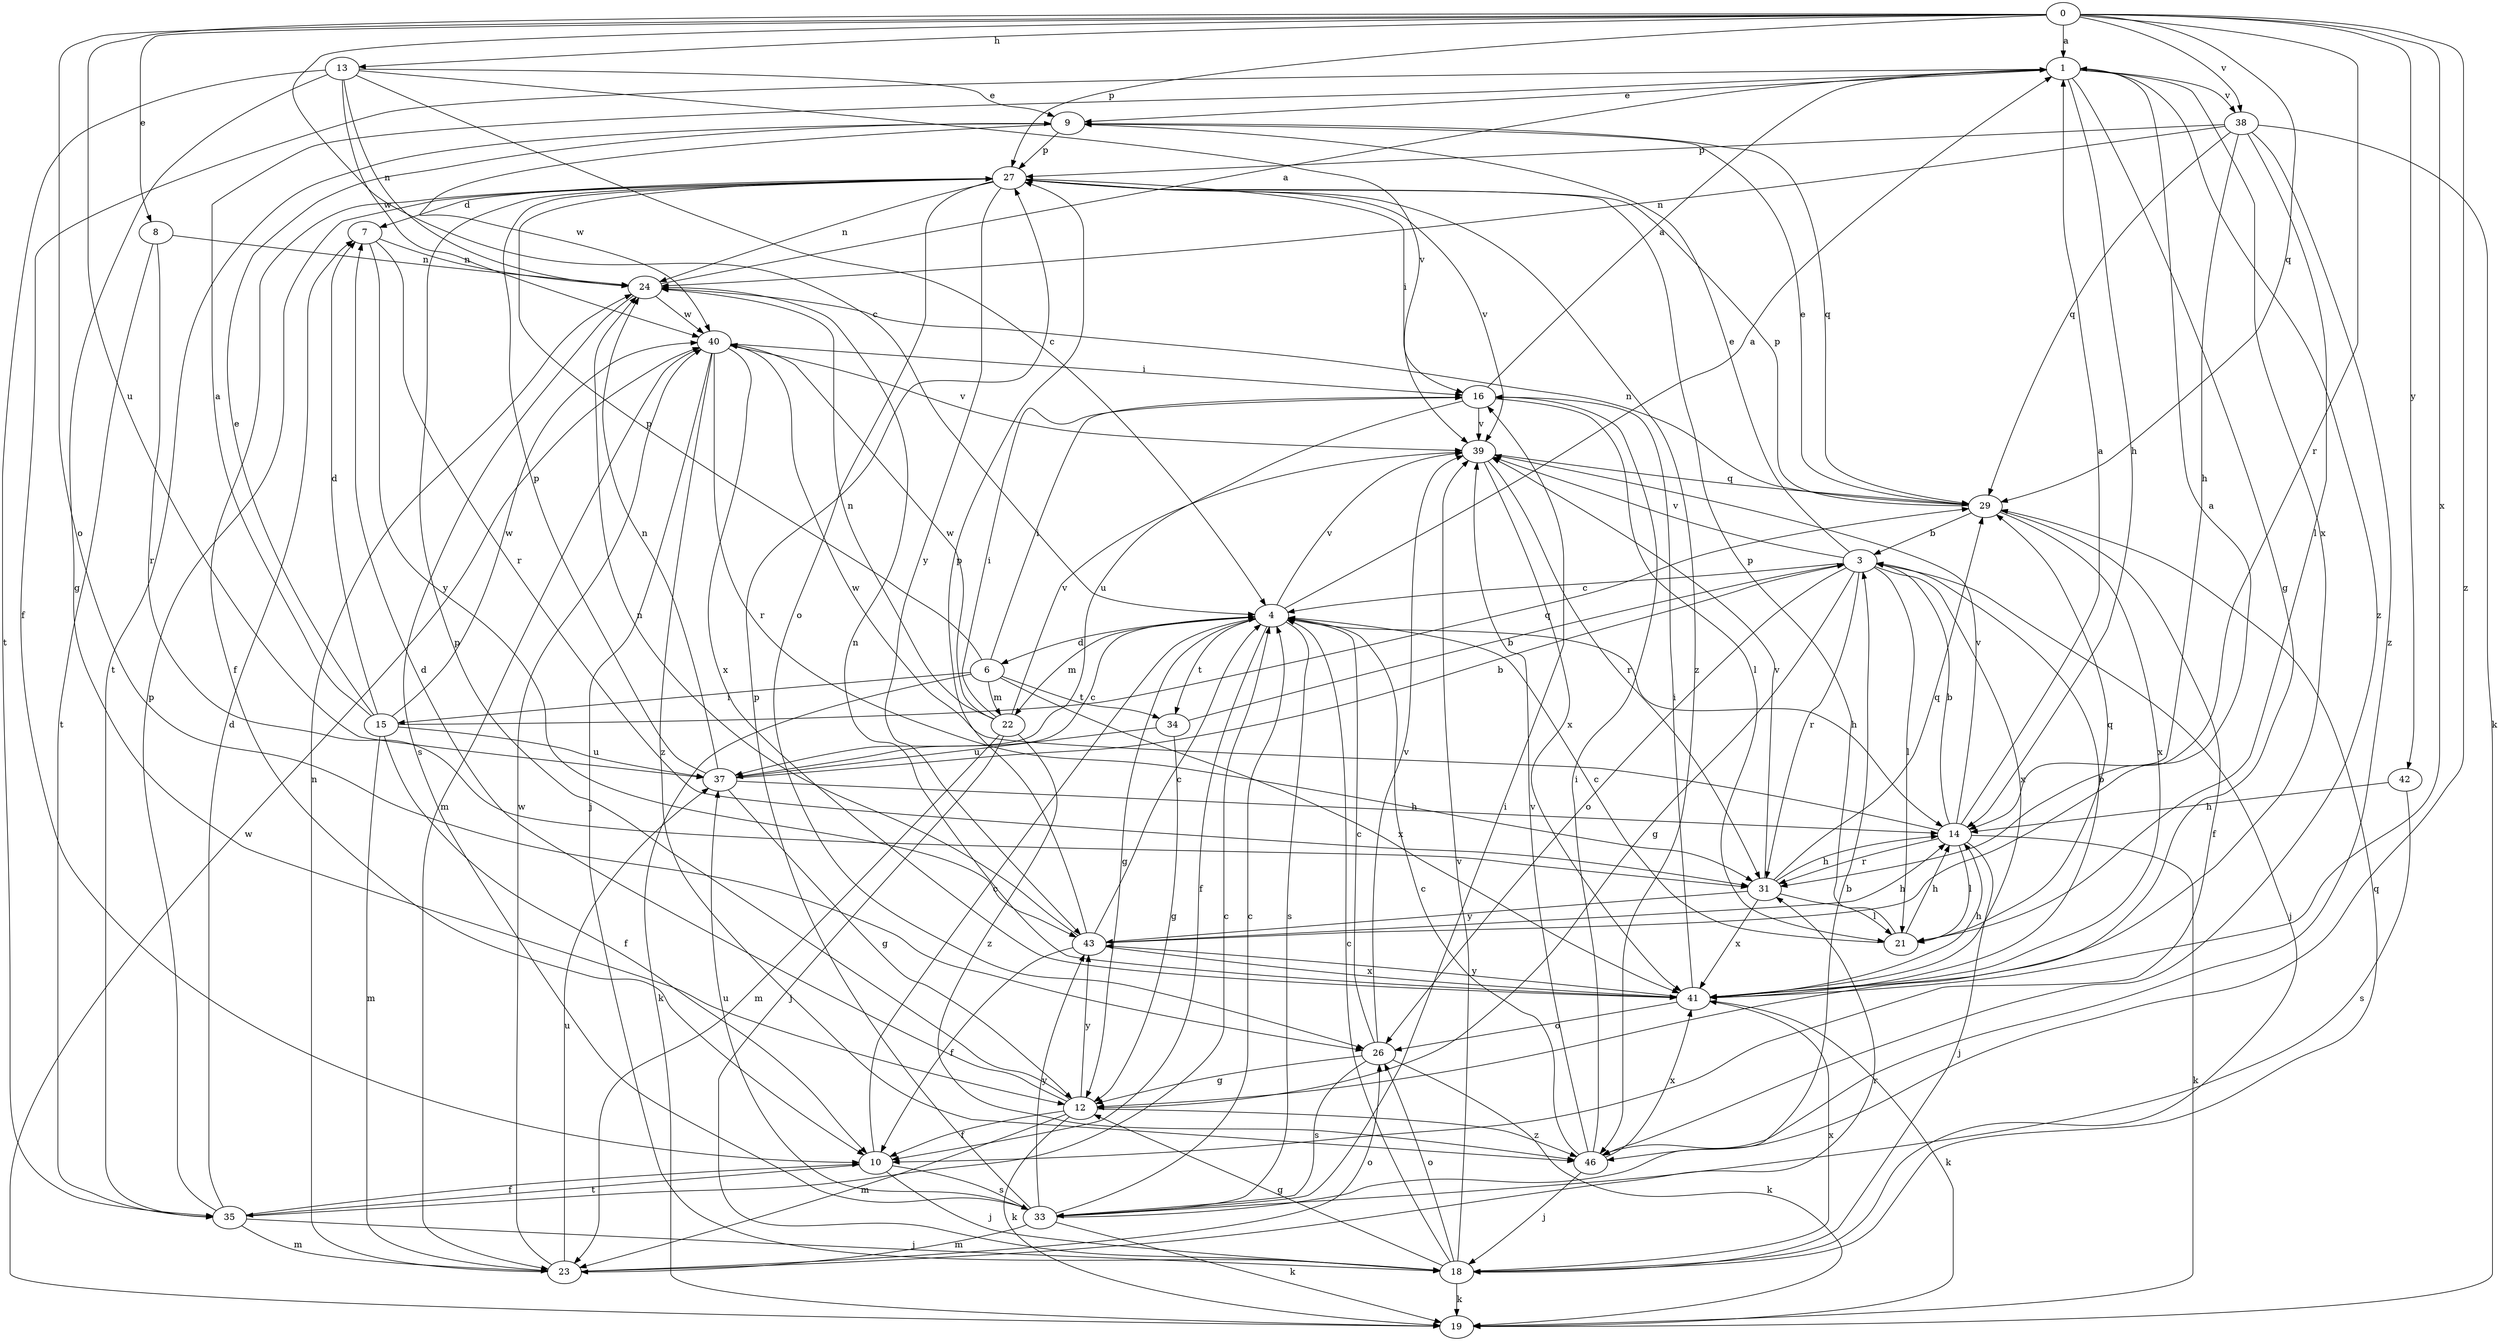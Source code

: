 strict digraph  {
0;
1;
3;
4;
6;
7;
8;
9;
10;
12;
13;
14;
15;
16;
18;
19;
21;
22;
23;
24;
26;
27;
29;
31;
33;
34;
35;
37;
38;
39;
40;
41;
42;
43;
46;
0 -> 1  [label=a];
0 -> 4  [label=c];
0 -> 8  [label=e];
0 -> 13  [label=h];
0 -> 26  [label=o];
0 -> 27  [label=p];
0 -> 29  [label=q];
0 -> 31  [label=r];
0 -> 37  [label=u];
0 -> 38  [label=v];
0 -> 41  [label=x];
0 -> 42  [label=y];
0 -> 46  [label=z];
1 -> 9  [label=e];
1 -> 10  [label=f];
1 -> 12  [label=g];
1 -> 14  [label=h];
1 -> 38  [label=v];
1 -> 41  [label=x];
1 -> 46  [label=z];
3 -> 4  [label=c];
3 -> 9  [label=e];
3 -> 12  [label=g];
3 -> 18  [label=j];
3 -> 21  [label=l];
3 -> 26  [label=o];
3 -> 31  [label=r];
3 -> 39  [label=v];
3 -> 41  [label=x];
4 -> 1  [label=a];
4 -> 6  [label=d];
4 -> 10  [label=f];
4 -> 12  [label=g];
4 -> 14  [label=h];
4 -> 22  [label=m];
4 -> 33  [label=s];
4 -> 34  [label=t];
4 -> 39  [label=v];
6 -> 15  [label=i];
6 -> 16  [label=i];
6 -> 19  [label=k];
6 -> 22  [label=m];
6 -> 27  [label=p];
6 -> 34  [label=t];
6 -> 41  [label=x];
7 -> 24  [label=n];
7 -> 31  [label=r];
7 -> 43  [label=y];
8 -> 24  [label=n];
8 -> 31  [label=r];
8 -> 35  [label=t];
9 -> 27  [label=p];
9 -> 29  [label=q];
9 -> 35  [label=t];
9 -> 40  [label=w];
10 -> 4  [label=c];
10 -> 18  [label=j];
10 -> 33  [label=s];
10 -> 35  [label=t];
12 -> 7  [label=d];
12 -> 10  [label=f];
12 -> 19  [label=k];
12 -> 23  [label=m];
12 -> 27  [label=p];
12 -> 43  [label=y];
12 -> 46  [label=z];
13 -> 4  [label=c];
13 -> 9  [label=e];
13 -> 12  [label=g];
13 -> 24  [label=n];
13 -> 35  [label=t];
13 -> 39  [label=v];
13 -> 40  [label=w];
14 -> 1  [label=a];
14 -> 3  [label=b];
14 -> 18  [label=j];
14 -> 19  [label=k];
14 -> 21  [label=l];
14 -> 31  [label=r];
14 -> 39  [label=v];
14 -> 40  [label=w];
15 -> 1  [label=a];
15 -> 7  [label=d];
15 -> 9  [label=e];
15 -> 10  [label=f];
15 -> 23  [label=m];
15 -> 29  [label=q];
15 -> 37  [label=u];
15 -> 40  [label=w];
16 -> 1  [label=a];
16 -> 21  [label=l];
16 -> 37  [label=u];
16 -> 39  [label=v];
18 -> 4  [label=c];
18 -> 12  [label=g];
18 -> 19  [label=k];
18 -> 26  [label=o];
18 -> 29  [label=q];
18 -> 39  [label=v];
18 -> 41  [label=x];
19 -> 40  [label=w];
21 -> 4  [label=c];
21 -> 14  [label=h];
21 -> 27  [label=p];
21 -> 29  [label=q];
22 -> 16  [label=i];
22 -> 18  [label=j];
22 -> 23  [label=m];
22 -> 24  [label=n];
22 -> 39  [label=v];
22 -> 40  [label=w];
22 -> 46  [label=z];
23 -> 24  [label=n];
23 -> 26  [label=o];
23 -> 31  [label=r];
23 -> 37  [label=u];
23 -> 40  [label=w];
24 -> 1  [label=a];
24 -> 33  [label=s];
24 -> 40  [label=w];
26 -> 4  [label=c];
26 -> 12  [label=g];
26 -> 19  [label=k];
26 -> 33  [label=s];
26 -> 39  [label=v];
27 -> 7  [label=d];
27 -> 10  [label=f];
27 -> 16  [label=i];
27 -> 24  [label=n];
27 -> 26  [label=o];
27 -> 39  [label=v];
27 -> 43  [label=y];
27 -> 46  [label=z];
29 -> 3  [label=b];
29 -> 9  [label=e];
29 -> 10  [label=f];
29 -> 24  [label=n];
29 -> 27  [label=p];
29 -> 41  [label=x];
31 -> 14  [label=h];
31 -> 21  [label=l];
31 -> 29  [label=q];
31 -> 39  [label=v];
31 -> 41  [label=x];
31 -> 43  [label=y];
33 -> 3  [label=b];
33 -> 4  [label=c];
33 -> 16  [label=i];
33 -> 19  [label=k];
33 -> 23  [label=m];
33 -> 27  [label=p];
33 -> 37  [label=u];
33 -> 43  [label=y];
34 -> 3  [label=b];
34 -> 12  [label=g];
34 -> 37  [label=u];
35 -> 4  [label=c];
35 -> 7  [label=d];
35 -> 10  [label=f];
35 -> 18  [label=j];
35 -> 23  [label=m];
35 -> 27  [label=p];
37 -> 3  [label=b];
37 -> 4  [label=c];
37 -> 12  [label=g];
37 -> 14  [label=h];
37 -> 24  [label=n];
37 -> 27  [label=p];
38 -> 14  [label=h];
38 -> 19  [label=k];
38 -> 21  [label=l];
38 -> 24  [label=n];
38 -> 27  [label=p];
38 -> 29  [label=q];
38 -> 46  [label=z];
39 -> 29  [label=q];
39 -> 31  [label=r];
39 -> 41  [label=x];
40 -> 16  [label=i];
40 -> 18  [label=j];
40 -> 23  [label=m];
40 -> 31  [label=r];
40 -> 39  [label=v];
40 -> 41  [label=x];
40 -> 46  [label=z];
41 -> 3  [label=b];
41 -> 14  [label=h];
41 -> 16  [label=i];
41 -> 19  [label=k];
41 -> 24  [label=n];
41 -> 26  [label=o];
41 -> 43  [label=y];
42 -> 14  [label=h];
42 -> 33  [label=s];
43 -> 1  [label=a];
43 -> 4  [label=c];
43 -> 10  [label=f];
43 -> 14  [label=h];
43 -> 24  [label=n];
43 -> 27  [label=p];
43 -> 41  [label=x];
46 -> 4  [label=c];
46 -> 16  [label=i];
46 -> 18  [label=j];
46 -> 39  [label=v];
46 -> 41  [label=x];
}
